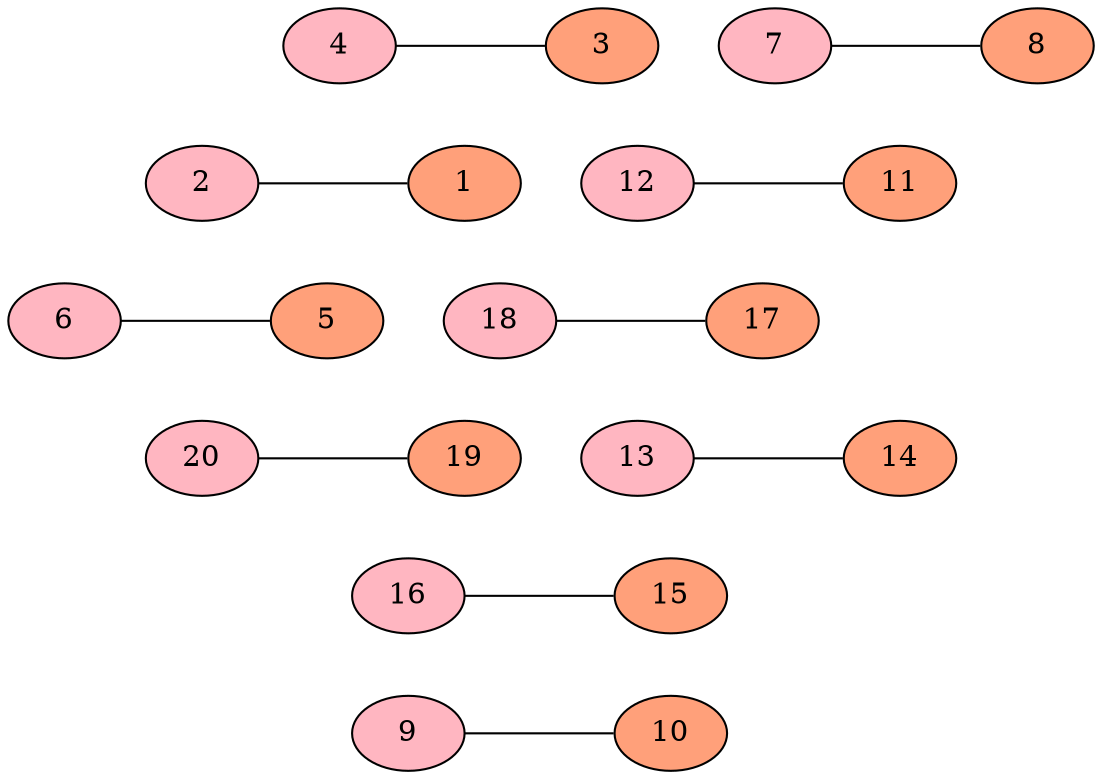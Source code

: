 graph {
graph [layout=circo]
20 [style="filled", fillcolor=lightpink]
18 [style="filled", fillcolor=lightpink]
17 [style="filled", fillcolor=lightsalmon]
16 [style="filled", fillcolor=lightpink]
15 [style="filled", fillcolor=lightsalmon]
13 [style="filled", fillcolor=lightpink]
12 [style="filled", fillcolor=lightpink]
19 [style="filled", fillcolor=lightsalmon]
11 [style="filled", fillcolor=lightsalmon]
14 [style="filled", fillcolor=lightsalmon]
2 [style="filled", fillcolor=lightpink]
9 [style="filled", fillcolor=lightpink]
6 [style="filled", fillcolor=lightpink]
7 [style="filled", fillcolor=lightpink]
1 [style="filled", fillcolor=lightsalmon]
5 [style="filled", fillcolor=lightsalmon]
10 [style="filled", fillcolor=lightsalmon]
8 [style="filled", fillcolor=lightsalmon]
4 [style="filled", fillcolor=lightpink]
3 [style="filled", fillcolor=lightsalmon]
20 -- 19
18 -- 17
16 -- 15
13 -- 14
12 -- 11
2 -- 1
9 -- 10
6 -- 5
7 -- 8
4 -- 3
}